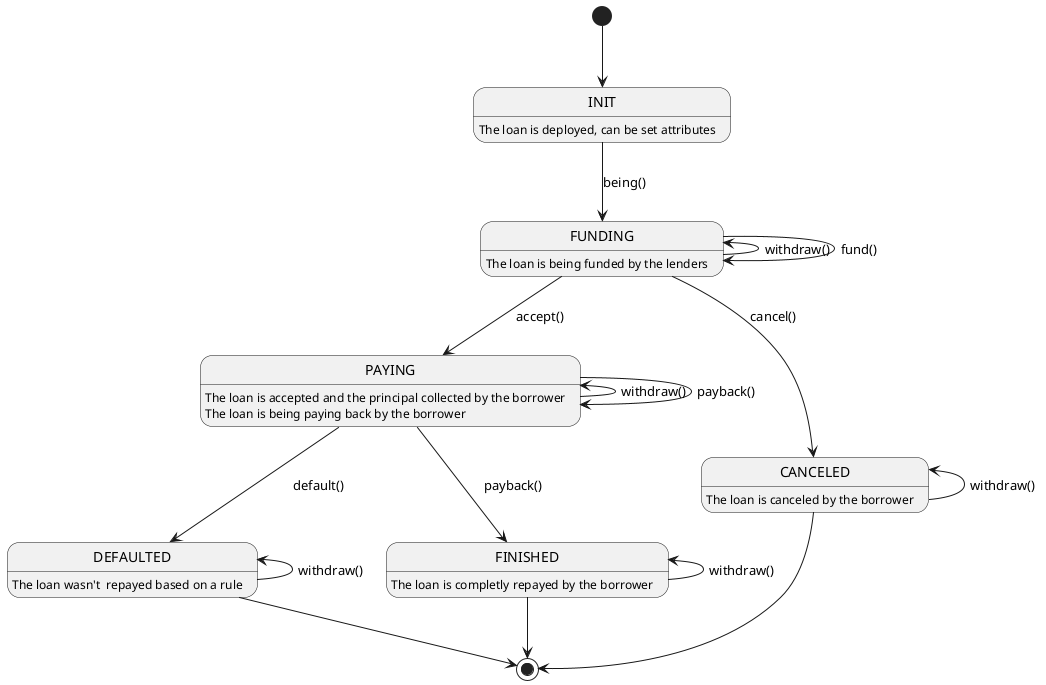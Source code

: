 @startuml
INIT: The loan is deployed, can be set attributes
FUNDING : The loan is being funded by the lenders
PAYING: The loan is accepted and the principal collected by the borrower\nThe loan is being paying back by the borrower
CANCELED: The loan is canceled by the borrower
FINISHED: The loan is completly repayed by the borrower
DEFAULTED: The loan wasn't  repayed based on a rule

[*] --> INIT
INIT --> FUNDING: being()
FUNDING --> FUNDING: fund()
FUNDING -left-> FUNDING: withdraw()
FUNDING --> PAYING: accept()
FUNDING --> CANCELED: cancel()
CANCELED -left-> CANCELED: withdraw()
CANCELED --> [*]
PAYING --> PAYING: payback()
PAYING -left-> PAYING: withdraw()
PAYING --> FINISHED: payback()
FINISHED -left-> FINISHED: withdraw()
PAYING --> DEFAULTED: default()
DEFAULTED -left-> DEFAULTED: withdraw()
DEFAULTED --> [*]
FINISHED -->  [*]
@enduml
